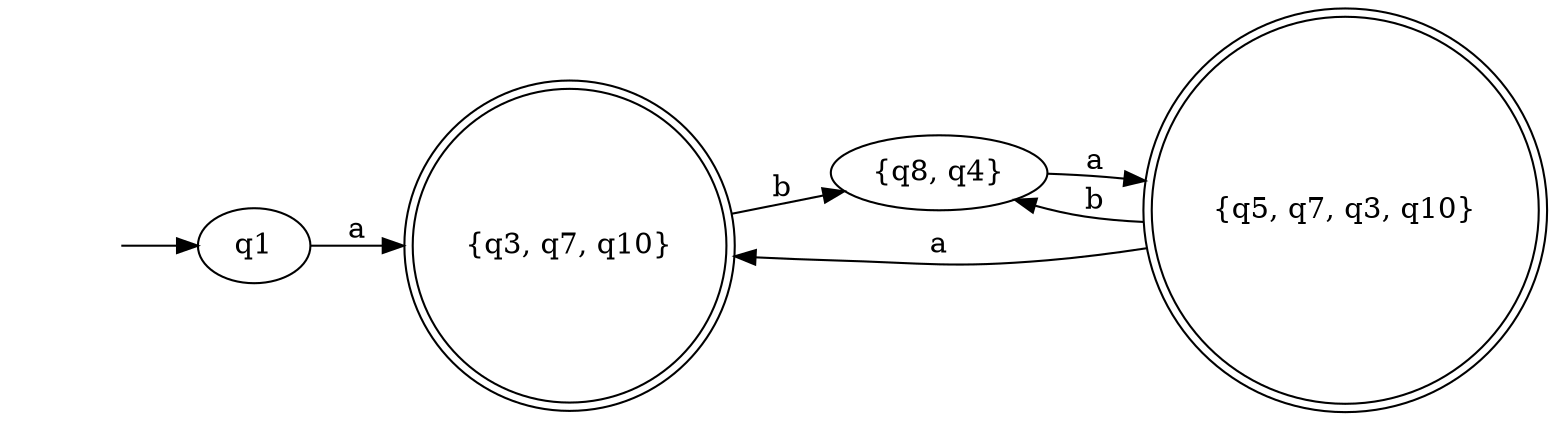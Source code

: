 digraph {
    rankdir = LR
    "" [shape = none]
    "{q3, q7, q10}" [shape = "doublecircle" ]
    "{q5, q7, q3, q10}" [shape = "doublecircle" ]
    "" -> q1
    q1 -> "{q3, q7, q10}" [label = "a"]
    "{q3, q7, q10}" -> "{q8, q4}" [label = "b"]
    "{q8, q4}" -> "{q5, q7, q3, q10}" [label = "a"]
    "{q5, q7, q3, q10}" -> "{q3, q7, q10}" [label = "a"]
    "{q5, q7, q3, q10}" -> "{q8, q4}" [label = "b"]
}